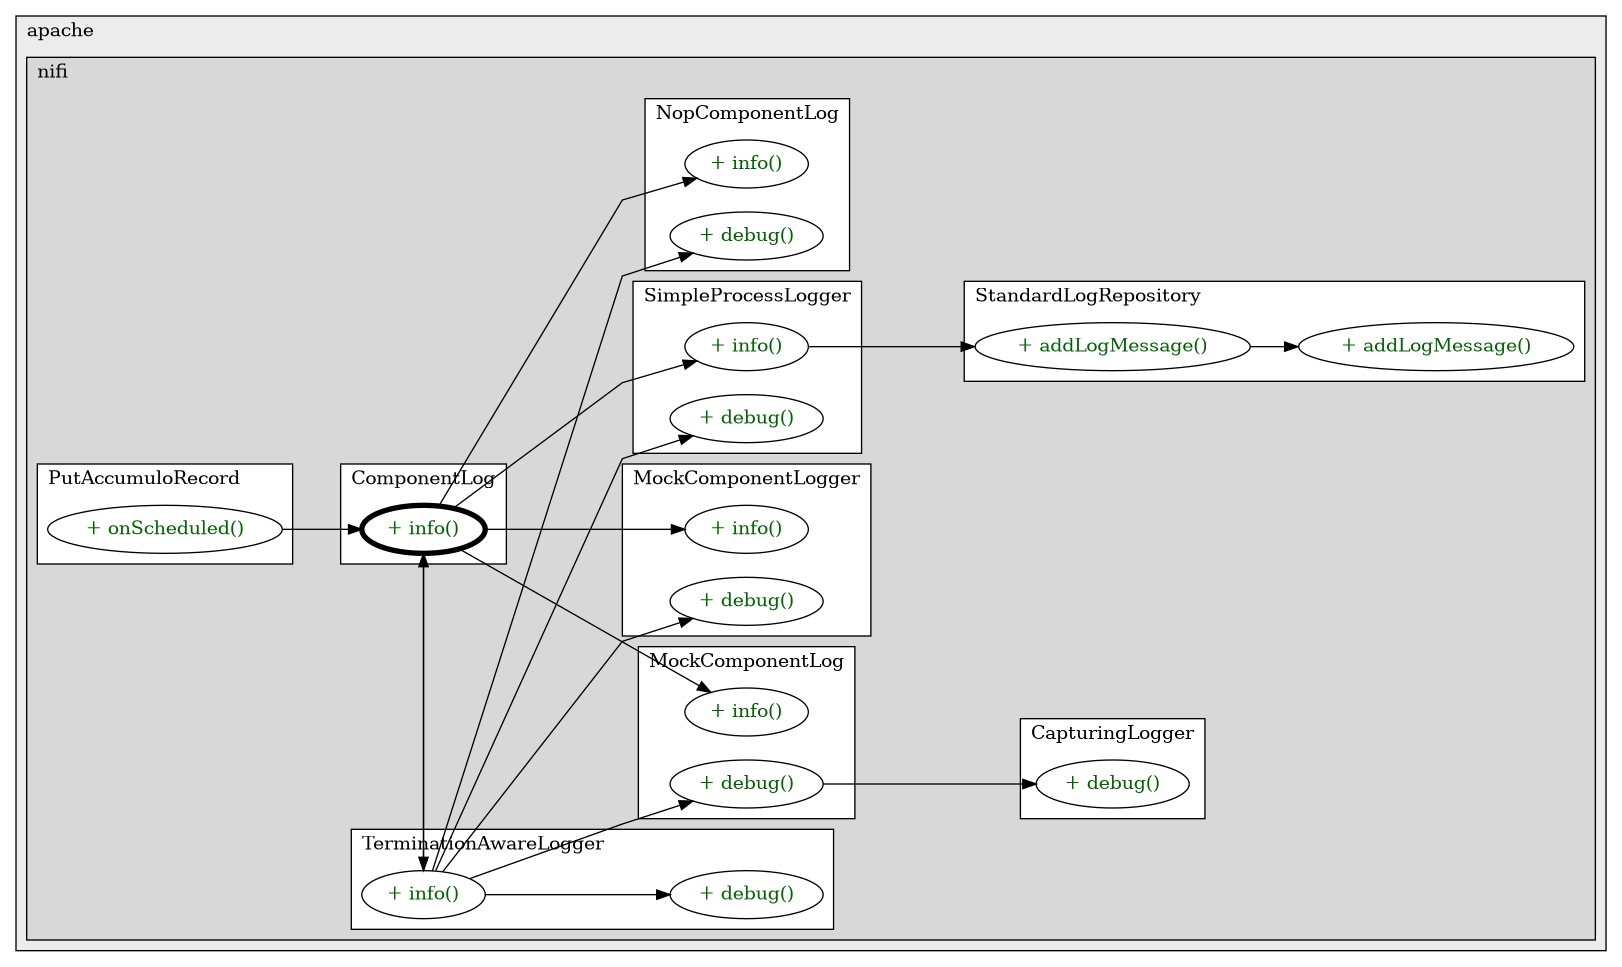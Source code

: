@startuml

/' diagram meta data start
config=CallConfiguration;
{
  "rootMethod": "org.apache.nifi.logging.ComponentLog#info(String,Throwable)",
  "projectClassification": {
    "searchMode": "OpenProject", // OpenProject, AllProjects
    "includedProjects": "",
    "pathEndKeywords": "*.impl",
    "isClientPath": "",
    "isClientName": "",
    "isTestPath": "",
    "isTestName": "",
    "isMappingPath": "",
    "isMappingName": "",
    "isDataAccessPath": "",
    "isDataAccessName": "",
    "isDataStructurePath": "",
    "isDataStructureName": "",
    "isInterfaceStructuresPath": "",
    "isInterfaceStructuresName": "",
    "isEntryPointPath": "",
    "isEntryPointName": ""
  },
  "graphRestriction": {
    "classPackageExcludeFilter": "",
    "classPackageIncludeFilter": "",
    "classNameExcludeFilter": "",
    "classNameIncludeFilter": "",
    "methodNameExcludeFilter": "",
    "methodNameIncludeFilter": "",
    "removeByInheritance": "", // inheritance/annotation based filtering is done in a second step
    "removeByAnnotation": "",
    "removeByClassPackage": "", // cleanup the graph after inheritance/annotation based filtering is done
    "removeByClassName": "",
    "cutMappings": false,
    "cutEnum": true,
    "cutTests": true,
    "cutClient": true,
    "cutDataAccess": true,
    "cutInterfaceStructures": true,
    "cutDataStructures": true,
    "cutGetterAndSetter": true,
    "cutConstructors": true
  },
  "graphTraversal": {
    "forwardDepth": 3,
    "backwardDepth": 3,
    "classPackageExcludeFilter": "",
    "classPackageIncludeFilter": "",
    "classNameExcludeFilter": "",
    "classNameIncludeFilter": "",
    "methodNameExcludeFilter": "",
    "methodNameIncludeFilter": "",
    "hideMappings": false,
    "hideDataStructures": false,
    "hidePrivateMethods": true,
    "hideInterfaceCalls": true, // indirection: implementation -> interface (is hidden) -> implementation
    "onlyShowApplicationEntryPoints": false // root node is included
  },
  "details": {
    "aggregation": "GroupByClass", // ByClass, GroupByClass, None
    "showMethodParametersTypes": false,
    "showMethodParametersNames": false,
    "showMethodReturnType": false,
    "showPackageLevels": 2,
    "showCallOrder": false,
    "edgeMode": "MethodsOnly", // TypesOnly, MethodsOnly, TypesAndMethods, MethodsAndDirectTypeUsage
    "showDetailedClassStructure": false
  },
  "rootClass": "org.apache.nifi.logging.ComponentLog"
}
diagram meta data end '/



digraph g {
    rankdir="LR"
    splines=polyline
    

'nodes 
subgraph cluster_1411517106 { 
   	label=apache
	labeljust=l
	fillcolor="#ececec"
	style=filled
   
   subgraph cluster_781648802 { 
   	label=nifi
	labeljust=l
	fillcolor="#d8d8d8"
	style=filled
   
   subgraph cluster_1250929481 { 
   	label=SimpleProcessLogger
	labeljust=l
	fillcolor=white
	style=filled
   
   SimpleProcessLogger786985848XXXdebug424332965[
	label="+ debug()"
	style=filled
	fillcolor=white
	tooltip="SimpleProcessLogger

null"
	fontcolor=darkgreen
];

SimpleProcessLogger786985848XXXinfo424332965[
	label="+ info()"
	style=filled
	fillcolor=white
	tooltip="SimpleProcessLogger

null"
	fontcolor=darkgreen
];
} 

subgraph cluster_1534396166 { 
   	label=NopComponentLog
	labeljust=l
	fillcolor=white
	style=filled
   
   NopComponentLog832281502XXXdebug424332965[
	label="+ debug()"
	style=filled
	fillcolor=white
	tooltip="NopComponentLog

null"
	fontcolor=darkgreen
];

NopComponentLog832281502XXXinfo424332965[
	label="+ info()"
	style=filled
	fillcolor=white
	tooltip="NopComponentLog

null"
	fontcolor=darkgreen
];
} 

subgraph cluster_1684153142 { 
   	label=StandardLogRepository
	labeljust=l
	fillcolor=white
	style=filled
   
   StandardLogRepository1292167443XXXaddLogMessage1690274905[
	label="+ addLogMessage()"
	style=filled
	fillcolor=white
	tooltip="StandardLogRepository

null"
	fontcolor=darkgreen
];

StandardLogRepository1292167443XXXaddLogMessage936633774[
	label="+ addLogMessage()"
	style=filled
	fillcolor=white
	tooltip="StandardLogRepository

null"
	fontcolor=darkgreen
];
} 

subgraph cluster_1708012223 { 
   	label=CapturingLogger
	labeljust=l
	fillcolor=white
	style=filled
   
   CapturingLogger306090332XXXdebug1506910935[
	label="+ debug()"
	style=filled
	fillcolor=white
	tooltip="CapturingLogger

null"
	fontcolor=darkgreen
];
} 

subgraph cluster_1921211216 { 
   	label=ComponentLog
	labeljust=l
	fillcolor=white
	style=filled
   
   ComponentLog978875333XXXinfo424332965[
	label="+ info()"
	style=filled
	fillcolor=white
	tooltip="ComponentLog

null"
	penwidth=4
	fontcolor=darkgreen
];
} 

subgraph cluster_2048858659 { 
   	label=MockComponentLog
	labeljust=l
	fillcolor=white
	style=filled
   
   MockComponentLog306090332XXXdebug424332965[
	label="+ debug()"
	style=filled
	fillcolor=white
	tooltip="MockComponentLog

null"
	fontcolor=darkgreen
];

MockComponentLog306090332XXXinfo424332965[
	label="+ info()"
	style=filled
	fillcolor=white
	tooltip="MockComponentLog

null"
	fontcolor=darkgreen
];
} 

subgraph cluster_2062646041 { 
   	label=PutAccumuloRecord
	labeljust=l
	fillcolor=white
	style=filled
   
   PutAccumuloRecord1352152982XXXonScheduled135384992[
	label="+ onScheduled()"
	style=filled
	fillcolor=white
	tooltip="PutAccumuloRecord

null"
	fontcolor=darkgreen
];
} 

subgraph cluster_219057026 { 
   	label=TerminationAwareLogger
	labeljust=l
	fillcolor=white
	style=filled
   
   TerminationAwareLogger1158014602XXXdebug424332965[
	label="+ debug()"
	style=filled
	fillcolor=white
	tooltip="TerminationAwareLogger

null"
	fontcolor=darkgreen
];

TerminationAwareLogger1158014602XXXinfo424332965[
	label="+ info()"
	style=filled
	fillcolor=white
	tooltip="TerminationAwareLogger

null"
	fontcolor=darkgreen
];
} 

subgraph cluster_492547111 { 
   	label=MockComponentLogger
	labeljust=l
	fillcolor=white
	style=filled
   
   MockComponentLogger305847012XXXdebug424332965[
	label="+ debug()"
	style=filled
	fillcolor=white
	tooltip="MockComponentLogger

null"
	fontcolor=darkgreen
];

MockComponentLogger305847012XXXinfo424332965[
	label="+ info()"
	style=filled
	fillcolor=white
	tooltip="MockComponentLogger

null"
	fontcolor=darkgreen
];
} 
} 
} 

'edges    
ComponentLog978875333XXXinfo424332965 -> MockComponentLog306090332XXXinfo424332965;
ComponentLog978875333XXXinfo424332965 -> MockComponentLogger305847012XXXinfo424332965;
ComponentLog978875333XXXinfo424332965 -> NopComponentLog832281502XXXinfo424332965;
ComponentLog978875333XXXinfo424332965 -> SimpleProcessLogger786985848XXXinfo424332965;
ComponentLog978875333XXXinfo424332965 -> TerminationAwareLogger1158014602XXXinfo424332965;
MockComponentLog306090332XXXdebug424332965 -> CapturingLogger306090332XXXdebug1506910935;
PutAccumuloRecord1352152982XXXonScheduled135384992 -> ComponentLog978875333XXXinfo424332965;
SimpleProcessLogger786985848XXXinfo424332965 -> StandardLogRepository1292167443XXXaddLogMessage936633774;
StandardLogRepository1292167443XXXaddLogMessage936633774 -> StandardLogRepository1292167443XXXaddLogMessage1690274905;
TerminationAwareLogger1158014602XXXinfo424332965 -> ComponentLog978875333XXXinfo424332965;
TerminationAwareLogger1158014602XXXinfo424332965 -> MockComponentLog306090332XXXdebug424332965;
TerminationAwareLogger1158014602XXXinfo424332965 -> MockComponentLogger305847012XXXdebug424332965;
TerminationAwareLogger1158014602XXXinfo424332965 -> NopComponentLog832281502XXXdebug424332965;
TerminationAwareLogger1158014602XXXinfo424332965 -> SimpleProcessLogger786985848XXXdebug424332965;
TerminationAwareLogger1158014602XXXinfo424332965 -> TerminationAwareLogger1158014602XXXdebug424332965;
    
}
@enduml